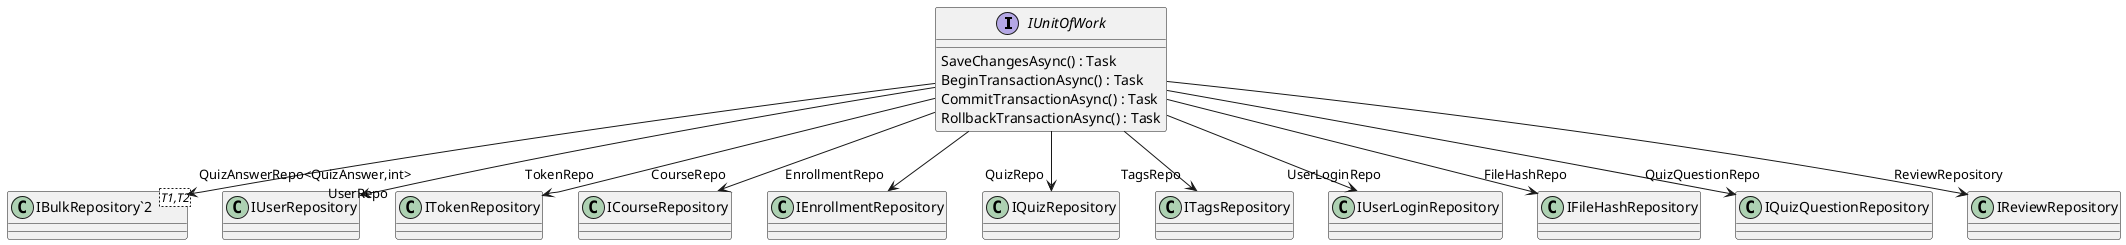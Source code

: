 @startuml
interface IUnitOfWork {
    SaveChangesAsync() : Task
    BeginTransactionAsync() : Task
    CommitTransactionAsync() : Task
    RollbackTransactionAsync() : Task
}
class "IBulkRepository`2"<T1,T2> {
}
IUnitOfWork --> "UserRepo" IUserRepository
IUnitOfWork --> "TokenRepo" ITokenRepository
IUnitOfWork --> "CourseRepo" ICourseRepository
IUnitOfWork --> "EnrollmentRepo" IEnrollmentRepository
IUnitOfWork --> "QuizRepo" IQuizRepository
IUnitOfWork --> "TagsRepo" ITagsRepository
IUnitOfWork --> "UserLoginRepo" IUserLoginRepository
IUnitOfWork --> "FileHashRepo" IFileHashRepository
IUnitOfWork --> "QuizQuestionRepo" IQuizQuestionRepository
IUnitOfWork --> "QuizAnswerRepo<QuizAnswer,int>" "IBulkRepository`2"
IUnitOfWork --> "ReviewRepository" IReviewRepository
@enduml
